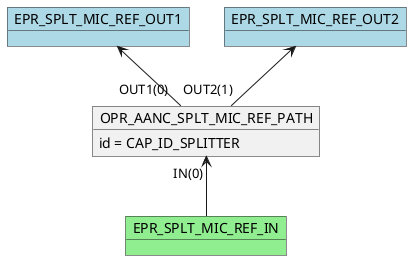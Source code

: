 @startuml

        object OPR_AANC_SPLT_MIC_REF_PATH
        OPR_AANC_SPLT_MIC_REF_PATH : id = CAP_ID_SPLITTER
        object EPR_SPLT_MIC_REF_IN #lightgreen
        OPR_AANC_SPLT_MIC_REF_PATH "IN(0)" <-- EPR_SPLT_MIC_REF_IN
        object EPR_SPLT_MIC_REF_OUT1 #lightblue
        EPR_SPLT_MIC_REF_OUT1 <-- "OUT1(0)" OPR_AANC_SPLT_MIC_REF_PATH
        object EPR_SPLT_MIC_REF_OUT2 #lightblue
        EPR_SPLT_MIC_REF_OUT2 <-- "OUT2(1)" OPR_AANC_SPLT_MIC_REF_PATH
    @enduml
